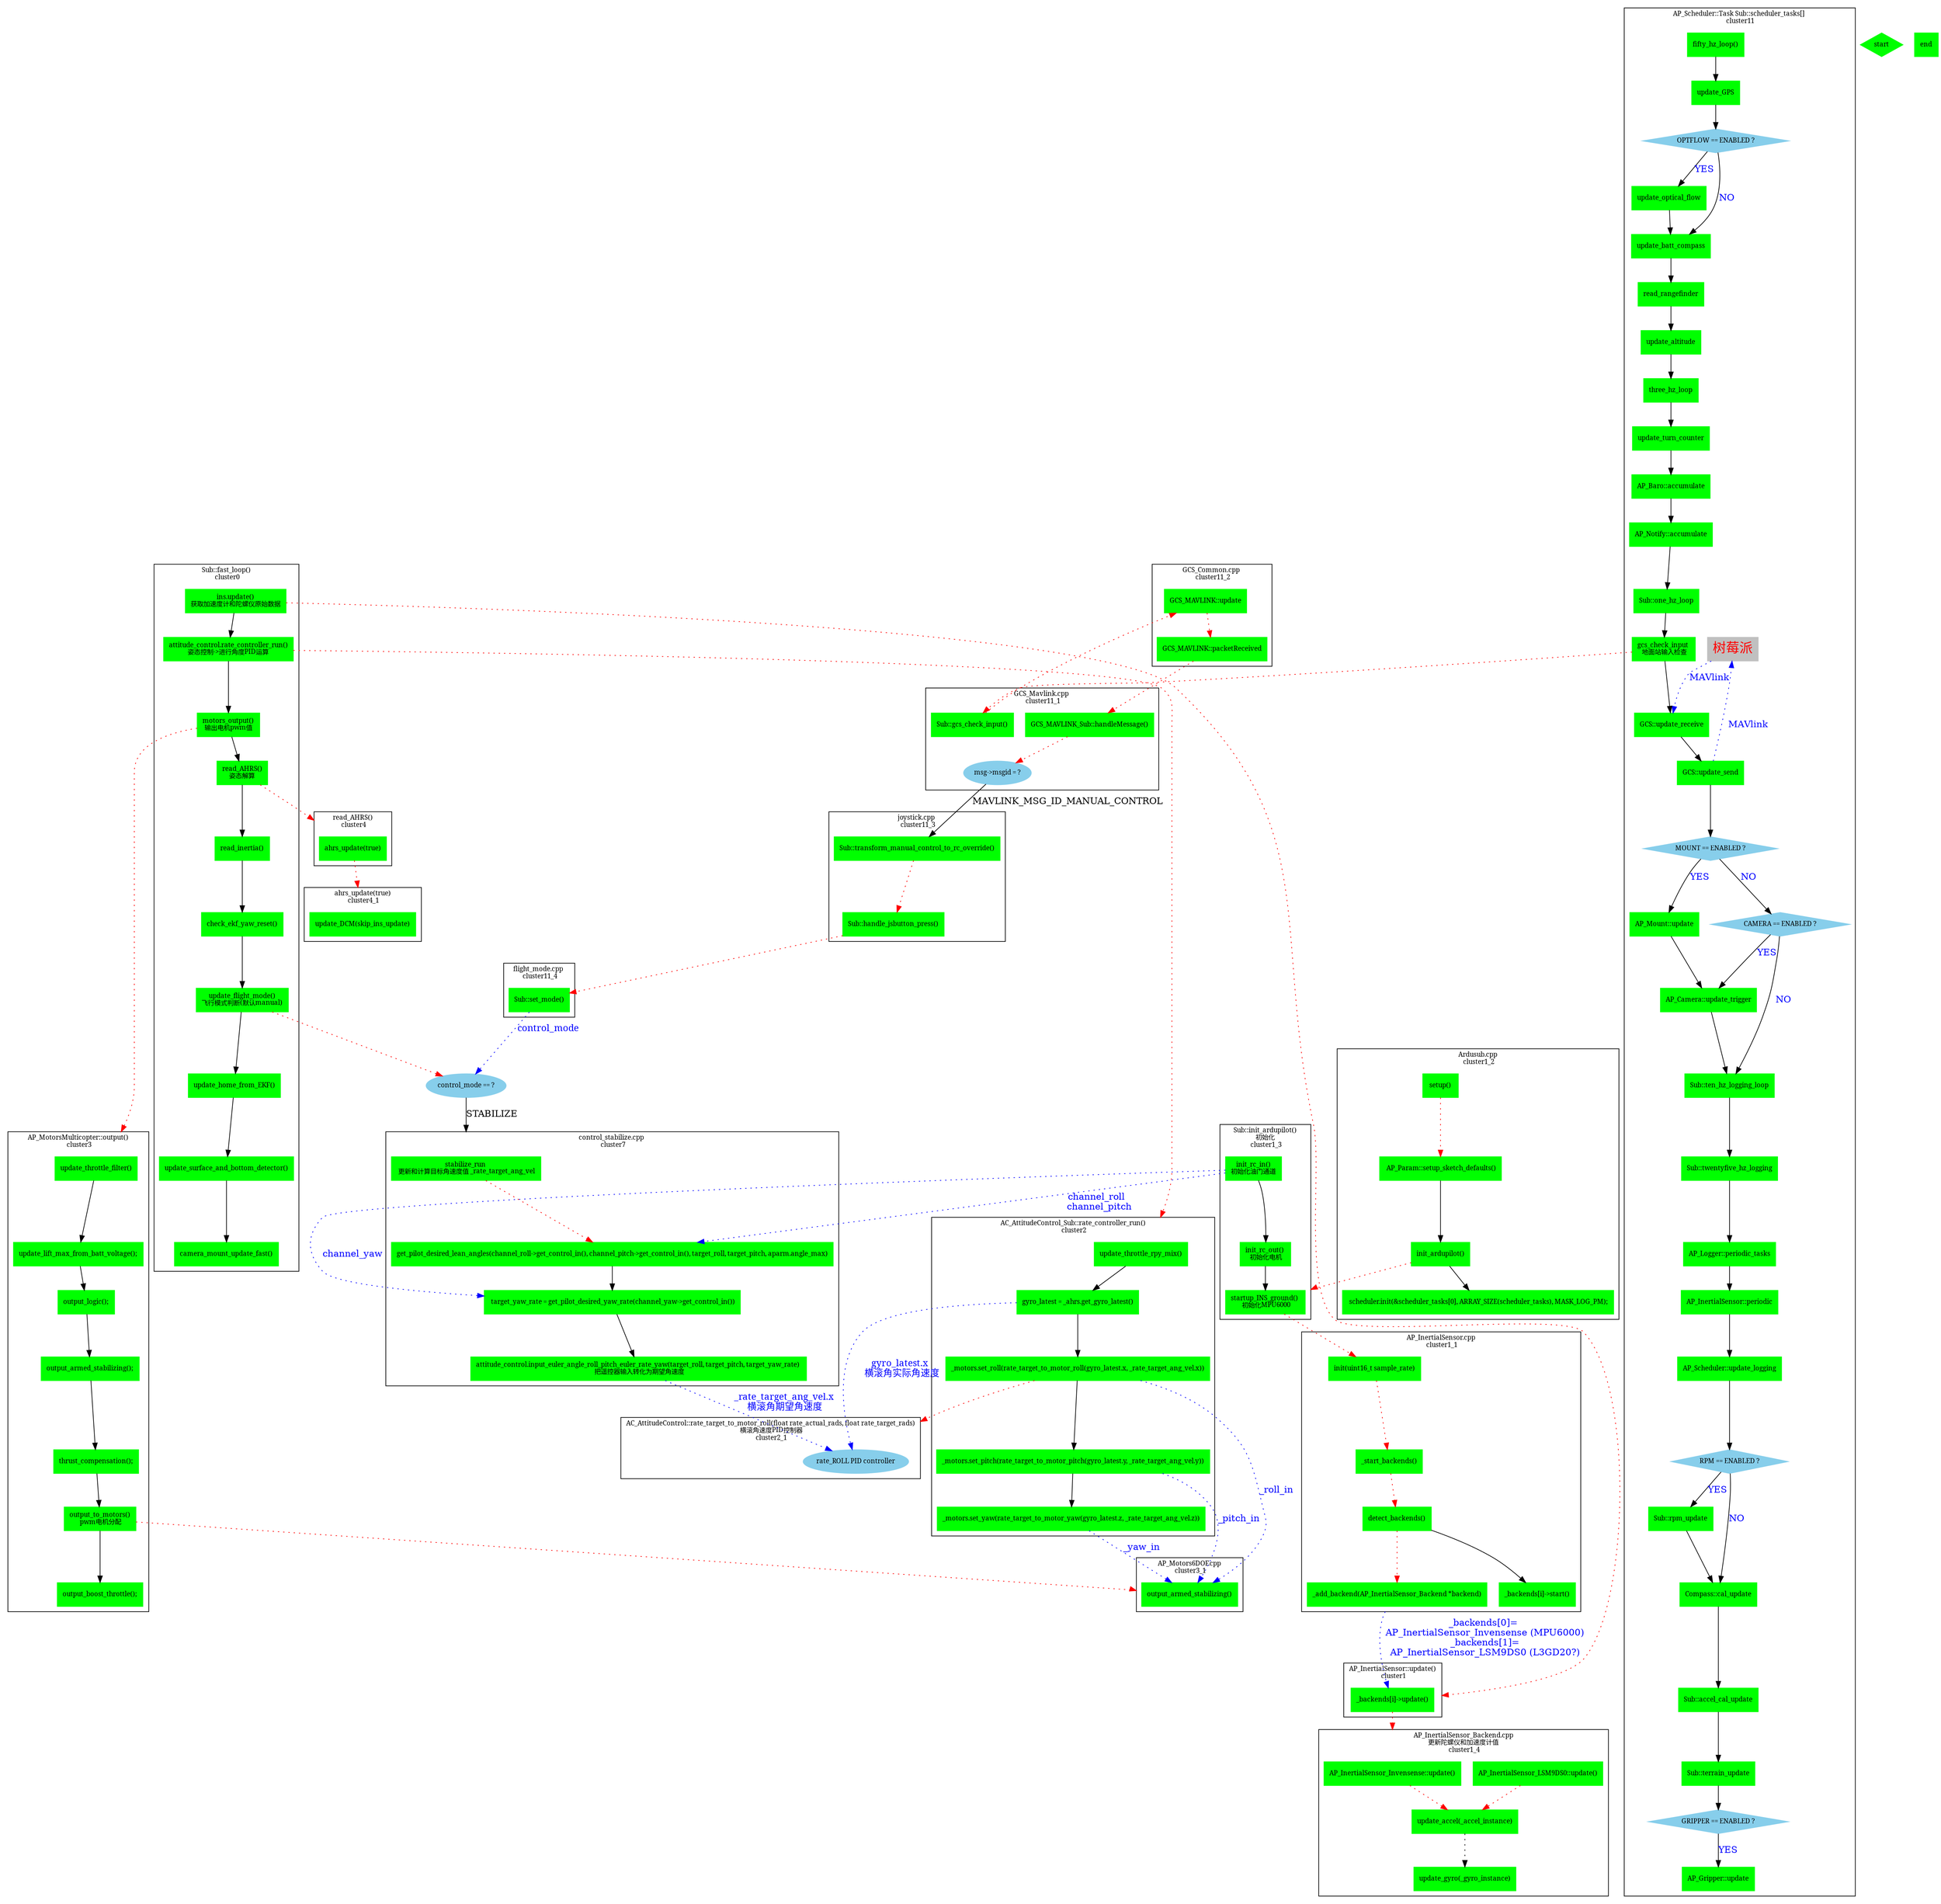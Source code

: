 //label前面的标号必须是数字,不要使用x.x.x
//fonts:SimSun,SimHei
//edge默认是实线
//node0000:cluster0下0分支的第00个node

digraph G{
	graph [fontsize=10 fontname="SimSun" compound=true];
	node [shape=box,fontsize=10,fontname="SimSun",color=green,style=filled];
	subgraph cluster0 {
		label = "Sub::fast_loop()\n cluster0";
		//node [shape=box,color=green,style=filled,fontsize=16];
		node0001 [label="ins.update()\n获取加速度计和陀螺仪原始数据"];		
		node0002 [label="attitude_control.rate_controller_run()\n姿态控制->进行角度PID运算"];
		node0003 [label="motors_output()\n输出电机pwm值"];
		node0004 [label="read_AHRS()\n姿态解算"];
		node0005 [label="read_inertia()"];
		node0006 [label="check_ekf_yaw_reset()"];
		node0007 [label="update_flight_mode()\n飞行模式判断(默认manual)"];
		node0008 [label="update_home_from_EKF()"];
		node0009 [label="update_surface_and_bottom_detector()"];
		node0010 [label="camera_mount_update_fast()"];
		//edge[color = red] 
		node0001->node0002->node0003->node0004->node0005->node0006->node0007->node0008->node0009->node0010;
	}
 	
	//ins.update()
	subgraph cluster1 {
		label = "AP_InertialSensor::update()\n cluster1";
		node1001 [label="_backends[i]->update()"];
	}
	subgraph cluster1_1 {
		label = "AP_InertialSensor.cpp\n cluster1_1";
		node1101 [label="_add_backend(AP_InertialSensor_Backend *backend)"];
		node1102 [label="detect_backends()"];
		node1103 [label="_start_backends()"];
		node1104 [label="init(uint16_t sample_rate)"];
		node1105 [label="_backends[i]->start()"];
		node1104->node1103->node1102->node1101[color = red,style = dotted];
		node1102->node1105[color = black]
	}
	subgraph cluster1_2{
		label = "Ardusub.cpp\n cluster1_2";
		node1201 [label="setup()"];
		node1202 [label=" AP_Param::setup_sketch_defaults()"];
		node1203 [label="init_ardupilot()"];
		node1204 [label=" scheduler.init(&scheduler_tasks[0], ARRAY_SIZE(scheduler_tasks), MASK_LOG_PM);"]
		node1201->node1202[color = red,style = dotted]
		node1202->node1203->node1204[color = black]
	}
	subgraph cluster1_3{
		label = "Sub::init_ardupilot()\n初始化\n cluster1_3";
		node1301 [label="init_rc_in()\n初始化油门通道"];
		node1302 [label="init_rc_out() \n 初始化电机"];
		node1303 [label="startup_INS_ground() \n 初始化MPU6000"]
		node1301->node1302->node1303
	}
	subgraph cluster1_4{
		label = "AP_InertialSensor_Backend.cpp\n更新陀螺仪和加速度计值\n cluster1_4";
		node1401 [label="AP_InertialSensor_Invensense::update()"];
		node1402 [label="AP_InertialSensor_LSM9DS0::update()"];
		node1403 [label="update_accel(_accel_instance)"];
		node1404 [label="update_gyro(_gyro_instance)"];
		edge[color = red,style = dotted]
		node1401->node1403 node1402->node1403
		edge[color = black]
		node1403->node1404
	}
	//...
	
	//attitude_control.rate_controller_run()	
	subgraph cluster2 {
		label = "AC_AttitudeControl_Sub::rate_controller_run()\n cluster2";
		node2001 [label="update_throttle_rpy_mix()"];
		node2002 [label="gyro_latest = _ahrs.get_gyro_latest()"]
		node2003 [label="_motors.set_roll(rate_target_to_motor_roll(gyro_latest.x, _rate_target_ang_vel.x))"];
		node2004 [label="_motors.set_pitch(rate_target_to_motor_pitch(gyro_latest.y, _rate_target_ang_vel.y))"];
		node2005 [label="_motors.set_yaw(rate_target_to_motor_yaw(gyro_latest.z, _rate_target_ang_vel.z))"];
		edge[color = black]
		node2001->node2002->node2003->node2004->node2005
	}
	subgraph cluster2_1 {
		label = "AC_AttitudeControl::rate_target_to_motor_roll(float rate_actual_rads, float rate_target_rads)\n 横滚角速度PID控制器\n cluster2_1";
		node [shape=oval,color=skyblue];
		node2101 [label="rate_ROLL PID controller"];
	}
	
	//...
	
	
	
	//motors_output()
	subgraph cluster3{
		label = "AP_MotorsMulticopter::output()\n cluster3";
		node3001 [label="update_throttle_filter()"]
		node3002 [label="update_lift_max_from_batt_voltage();"];
		node3003 [label="output_logic();"];
		node3004 [label="output_armed_stabilizing();"];
		node3005 [label="thrust_compensation();"];
		node3006 [label="output_to_motors()\n pwm电机分配"];
		node3007 [label="output_boost_throttle();"];
		edge[color = black]
		node3001->node3002->node3003->node3004->node3005->node3006->node3007
	}
	subgraph cluster3_1{
		label = "AP_Motors6DOF.cpp\n cluster3_1";
		node3101 [label="output_armed_stabilizing()"]
	}
	

	
	//read_AHRS()
	subgraph cluster4 {
		label = "read_AHRS()\n cluster4"; 
		node4001 [label="ahrs_update(true)"]
	}
	subgraph cluster4_1{
		label = "ahrs_update(true)\n cluster4_1";
		node4101 [label="update_DCM(skip_ins_update)"]
	}
	
	//update_flight_mode()
	node [shape=oval,color=skyblue];
	nodemode [label="control_mode == ?"]
	node [shape=box,color=green];
	subgraph cluster7{
		label = "control_stabilize.cpp \n cluster7"; 
		node7001 [label="stabilize_run \n 更新和计算目标角速度值 _rate_target_ang_vel"]	
		node7002 [label="get_pilot_desired_lean_angles(channel_roll->get_control_in(), channel_pitch->get_control_in(), target_roll, target_pitch, aparm.angle_max)"]
		node7003 [label=" target_yaw_rate = get_pilot_desired_yaw_rate(channel_yaw->get_control_in())"]
		node7004 [label="attitude_control.input_euler_angle_roll_pitch_euler_rate_yaw(target_roll, target_pitch, target_yaw_rate) \n 把遥控器输入转化为期望角速度"]
		node7001->node7002 [color = red,style = dotted]
		node7002->node7003->node7004 
	}
	
	
	//scheduler_tasks[]
	noderaspberry [label="树莓派",color=gray,fontcolor=red,fontsize=20]
	subgraph cluster11{
		label = "AP_Scheduler::Task Sub::scheduler_tasks[] \n cluster11";
		node11001 [label="fifty_hz_loop()"];
		node11002 [label="update_GPS"]
		
		nodeOPTFLOW [shape = Mdiamond,label="OPTFLOW == ENABLED ?",color=skyblue]
		node11003 [label="update_optical_flow"]
		
		node11004 [label="update_batt_compass"]
		node11005 [label="read_rangefinder"]
		node11006 [label="update_altitude"]
		node11007 [label="three_hz_loop"]
		node11008 [label="update_turn_counter"]
		node11009 [label="AP_Baro::accumulate"]
		node110010 [label="AP_Notify::accumulate"]
		node110011 [label="Sub::one_hz_loop"]
		nodegcscheckinput [label="gcs_check_input \n 地面站输入检查"]
		node110012 [label="GCS::update_receive"]
		node110013 [label="GCS::update_send"]
		
		nodeMOUNT [shape = Mdiamond,label="MOUNT == ENABLED ?",color=skyblue]
		node110014 [label="AP_Mount::update"]
		
		nodeCAMERA [shape = Mdiamond,label="CAMERA == ENABLED ?",color=skyblue]
		node110015 [label="AP_Camera::update_trigger"]
		
		node110016 [label="Sub::ten_hz_logging_loop"]
		node110017 [label="Sub::twentyfive_hz_logging"]
		node110018 [label="AP_Logger::periodic_tasks"]
		node110019 [label="AP_InertialSensor::periodic"]
		node110020 [label="AP_Scheduler::update_logging"]
		
		nodeRPM [shape = Mdiamond,label="RPM == ENABLED ?",color=skyblue]
		node110021 [label="Sub::rpm_update"]
		
		node110022 [label="Compass::cal_update"]
		node110023 [label="Sub::accel_cal_update"]
		node110024 [label="Sub::terrain_update"]
		
		nodeGRIPPER [shape = Mdiamond,label="GRIPPER == ENABLED ?",color=skyblue]
		node110025 [label="AP_Gripper::update"]
		
		node11001->node11002->nodeOPTFLOW
		nodeOPTFLOW->node11003 [label="YES",fontcolor=blue]
		nodeOPTFLOW->node11004 [label="NO",fontcolor=blue]
		node11003->node11004
		node11004->node11005->node11006->node11007->node11008->node11009->node110010->node110011->nodegcscheckinput->node110012->node110013->nodeMOUNT
		nodeMOUNT->node110014 [label="YES",fontcolor=blue]
		nodeMOUNT->nodeCAMERA [label="NO",fontcolor=blue]
		nodeCAMERA->node110015 [label="YES",fontcolor=blue]
		node110014->node110015
		nodeCAMERA->node110016 [label="NO",fontcolor=blue]
		node110015->node110016->node110017->node110018->node110019->node110020->nodeRPM
		nodeRPM->node110021 [label="YES",fontcolor=blue]
		nodeRPM->node110022 [label="NO",fontcolor=blue]
		node110021->node110022->node110023->node110024->nodeGRIPPER
		nodeGRIPPER->node110025 [label="YES",fontcolor=blue]
		
		noderaspberry->node110012 [color= blue,style = dotted,label="MAVlink",fontcolor=blue]
		node110013->noderaspberry [color= blue,style = dotted,label="MAVlink",fontcolor=blue]
	}
	
	subgraph cluster11_1{
		label = "GCS_Mavlink.cpp \n cluster11_1";
		node11101 [label="Sub::gcs_check_input()"]
		node11102 [label="GCS_MAVLINK_Sub::handleMessage()"]
		nodeMAVLINKMSGID [label="msg->msgid = ?",shape=oval,color=skyblue]
	
	}
	
	subgraph cluster11_2{
		label = "GCS_Common.cpp \n cluster11_2";
		node11201 [label="GCS_MAVLINK::update"]
		node11202 [label="GCS_MAVLINK::packetReceived"]
	
	
	}
	
	subgraph cluster11_3{
		label = "joystick.cpp \n cluster11_3";
		node11301 [label="Sub::transform_manual_control_to_rc_override()"]
		node11302 [label="Sub::handle_jsbutton_press()"]
	
	
	}
		
	subgraph cluster11_4{
		label = "flight_mode.cpp \n cluster11_4";
		node11401 [label="Sub::set_mode()"]
	}	
	
	
	
	node0001->node1001 [color = red,style = dotted,lhead=cluster1]
	node1001->node1401 [color = red,style = dotted,lhead=cluster1_4]
	node1203->node1303 [color = red,style = dotted,lhead=cluster1_3]
	node1303->node1104 [color = red,style = dotted]
	node1101->node1001 [color= blue,style = dotted,ltail=cluster1_1,label="_backends[0]=\n AP_InertialSensor_Invensense (MPU6000)\n _backends[1]=\n AP_InertialSensor_LSM9DS0 (L3GD20?)",fontcolor=blue]
			
	node0002->node2001 [color = red,style = dotted,lhead=cluster2]
	node2002->node2101 [color= blue,style = dotted,label="gyro_latest.x \n 横滚角实际角速度",fontcolor=blue,fontname="SimSun"]
	node2003->node2101 [color = red,style = dotted,lhead=cluster2_1]
	
	
	node0003->node3001 [color = red,style = dotted,lhead=cluster3]
	node3006->node3101 [color = red,style = dotted,lhead=cluster3_1]
	node2003->node3101 [color= blue,style = dotted,label="_roll_in",fontcolor=blue]
	node2004->node3101 [color= blue,style = dotted,label="_pitch_in",fontcolor=blue]
	node2005->node3101 [color= blue,style = dotted,label="_yaw_in",fontcolor=blue]
	
	
	node0004->node4001 [color = red,style = dotted,lhead=cluster4]
	node4001->node4101 [color=red,style=dotted,lhead=cluster4_1];		

	node0007->nodemode [color = red,style = dotted]
	nodemode->node7001 [color = black,lhead=cluster7,label="STABILIZE"]
	node1301->node7002 [color = blue,style = dotted,label="channel_roll \n channel_pitch",fontcolor=blue]
	node1301->node7003 [color = blue,style = dotted,label="channel_yaw \n",fontcolor=blue]
	node7004->node2101 [color = blue,style = dotted,label="_rate_target_ang_vel.x\n 横滚角期望角速度",fontcolor=blue ,fontname="SimSun"]
	
	nodegcscheckinput->node11101->node11201->node11202->node11102->nodeMAVLINKMSGID [color = red,style = dotted]
	nodeMAVLINKMSGID->node11301 [color = black,label="MAVLINK_MSG_ID_MANUAL_CONTROL"]
	node11301->node11302->node11401 [color = red,style = dotted]
	node11401->nodemode [color = blue,style = dotted,label="control_mode \n ",fontcolor=blue ,fontname="SimSun"]
	
	start [shape = Mdiamond];
	end [shape = Msquare];
}


